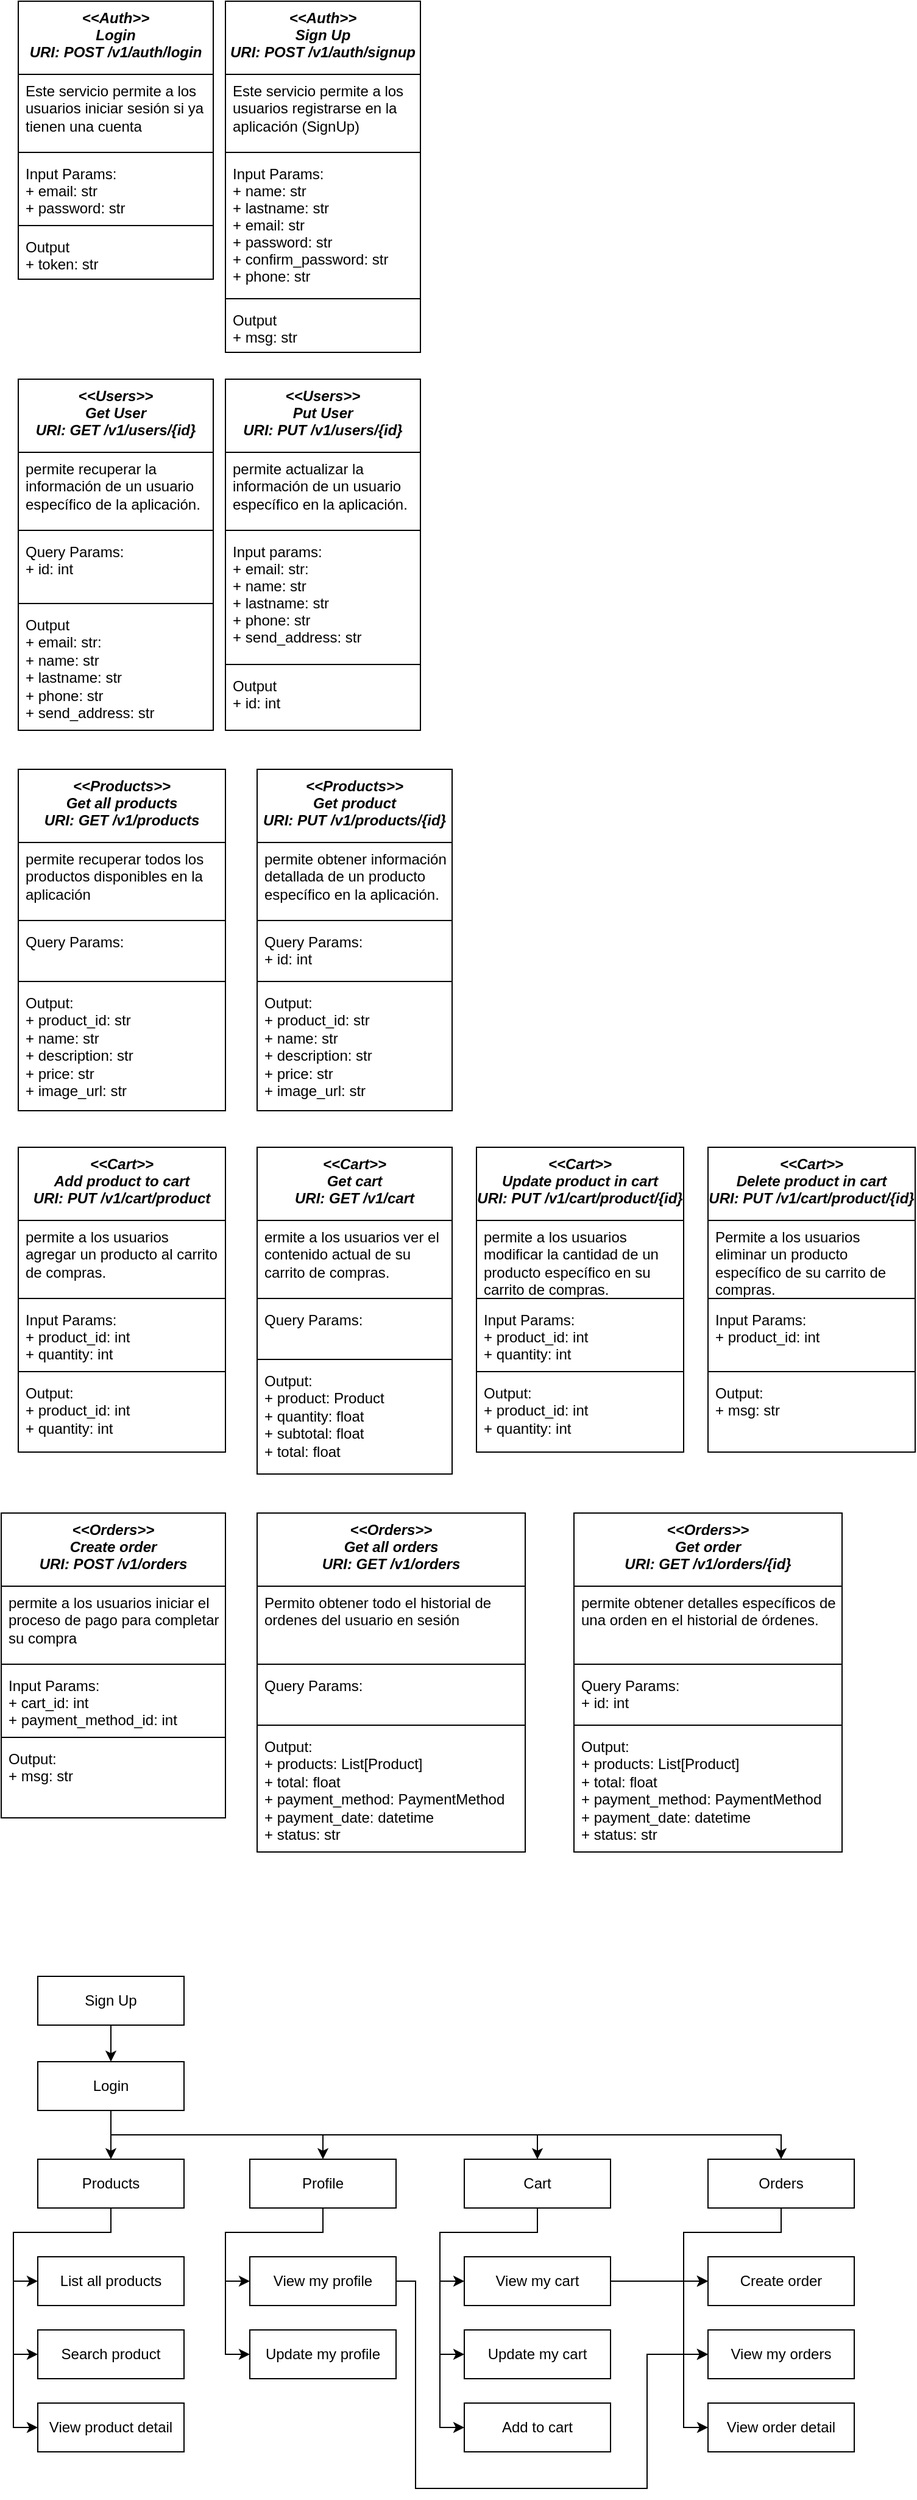 <mxfile version="24.4.2" type="github">
  <diagram id="C5RBs43oDa-KdzZeNtuy" name="Page-1">
    <mxGraphModel dx="1050" dy="596" grid="1" gridSize="10" guides="1" tooltips="1" connect="1" arrows="1" fold="1" page="1" pageScale="1" pageWidth="827" pageHeight="1169" math="0" shadow="0">
      <root>
        <mxCell id="WIyWlLk6GJQsqaUBKTNV-0" />
        <mxCell id="WIyWlLk6GJQsqaUBKTNV-1" parent="WIyWlLk6GJQsqaUBKTNV-0" />
        <mxCell id="zkfFHV4jXpPFQw0GAbJ--0" value="&lt;&lt;Auth&gt;&gt;&#xa;Login&#xa;URI: POST /v1/auth/login" style="swimlane;fontStyle=3;align=center;verticalAlign=top;childLayout=stackLayout;horizontal=1;startSize=60;horizontalStack=0;resizeParent=1;resizeLast=0;collapsible=1;marginBottom=0;rounded=0;shadow=0;strokeWidth=1;" parent="WIyWlLk6GJQsqaUBKTNV-1" vertex="1">
          <mxGeometry x="84" y="30" width="160" height="228" as="geometry">
            <mxRectangle x="220" y="120" width="160" height="26" as="alternateBounds" />
          </mxGeometry>
        </mxCell>
        <mxCell id="zkfFHV4jXpPFQw0GAbJ--2" value="Este servicio permite a los usuarios iniciar sesión si ya tienen una cuenta " style="text;align=left;verticalAlign=top;spacingLeft=4;spacingRight=4;overflow=hidden;rotatable=0;points=[[0,0.5],[1,0.5]];portConstraint=eastwest;rounded=0;shadow=0;whiteSpace=wrap;" parent="zkfFHV4jXpPFQw0GAbJ--0" vertex="1">
          <mxGeometry y="60" width="160" height="60" as="geometry" />
        </mxCell>
        <mxCell id="zkfFHV4jXpPFQw0GAbJ--4" value="" style="line;html=1;strokeWidth=1;align=left;verticalAlign=middle;spacingTop=-1;spacingLeft=3;spacingRight=3;rotatable=0;labelPosition=right;points=[];portConstraint=eastwest;" parent="zkfFHV4jXpPFQw0GAbJ--0" vertex="1">
          <mxGeometry y="120" width="160" height="8" as="geometry" />
        </mxCell>
        <mxCell id="zkfFHV4jXpPFQw0GAbJ--5" value="Input Params:&#xa;+ email: str&#xa;+ password: str&#xa;" style="text;align=left;verticalAlign=top;spacingLeft=4;spacingRight=4;overflow=hidden;rotatable=0;points=[[0,0.5],[1,0.5]];portConstraint=eastwest;" parent="zkfFHV4jXpPFQw0GAbJ--0" vertex="1">
          <mxGeometry y="128" width="160" height="52" as="geometry" />
        </mxCell>
        <mxCell id="fHb4EbKIHG7SBRSFPKWl-0" value="" style="line;html=1;strokeWidth=1;align=left;verticalAlign=middle;spacingTop=-1;spacingLeft=3;spacingRight=3;rotatable=0;labelPosition=right;points=[];portConstraint=eastwest;" vertex="1" parent="zkfFHV4jXpPFQw0GAbJ--0">
          <mxGeometry y="180" width="160" height="8" as="geometry" />
        </mxCell>
        <mxCell id="fHb4EbKIHG7SBRSFPKWl-1" value="Output&lt;br style=&quot;padding: 0px; margin: 0px;&quot;&gt;+ token: str" style="text;html=1;align=left;verticalAlign=top;resizable=0;points=[];autosize=1;strokeColor=none;fillColor=none;spacingLeft=4;spacingRight=4;" vertex="1" parent="zkfFHV4jXpPFQw0GAbJ--0">
          <mxGeometry y="188" width="160" height="40" as="geometry" />
        </mxCell>
        <mxCell id="fHb4EbKIHG7SBRSFPKWl-3" value="&lt;&lt;Auth&gt;&gt;&#xa;Sign Up&#xa;URI: POST /v1/auth/signup" style="swimlane;fontStyle=3;align=center;verticalAlign=top;childLayout=stackLayout;horizontal=1;startSize=60;horizontalStack=0;resizeParent=1;resizeLast=0;collapsible=1;marginBottom=0;rounded=0;shadow=0;strokeWidth=1;" vertex="1" parent="WIyWlLk6GJQsqaUBKTNV-1">
          <mxGeometry x="254" y="30" width="160" height="288" as="geometry">
            <mxRectangle x="220" y="120" width="160" height="26" as="alternateBounds" />
          </mxGeometry>
        </mxCell>
        <mxCell id="fHb4EbKIHG7SBRSFPKWl-4" value="Este servicio permite a los usuarios registrarse en la aplicación (SignUp)" style="text;align=left;verticalAlign=top;spacingLeft=4;spacingRight=4;overflow=hidden;rotatable=0;points=[[0,0.5],[1,0.5]];portConstraint=eastwest;rounded=0;shadow=0;whiteSpace=wrap;" vertex="1" parent="fHb4EbKIHG7SBRSFPKWl-3">
          <mxGeometry y="60" width="160" height="60" as="geometry" />
        </mxCell>
        <mxCell id="fHb4EbKIHG7SBRSFPKWl-5" value="" style="line;html=1;strokeWidth=1;align=left;verticalAlign=middle;spacingTop=-1;spacingLeft=3;spacingRight=3;rotatable=0;labelPosition=right;points=[];portConstraint=eastwest;" vertex="1" parent="fHb4EbKIHG7SBRSFPKWl-3">
          <mxGeometry y="120" width="160" height="8" as="geometry" />
        </mxCell>
        <mxCell id="fHb4EbKIHG7SBRSFPKWl-6" value="Input Params:&#xa;+ name: str&#xa;+ lastname: str&#xa;+ email: str&#xa;+ password: str&#xa;+ confirm_password: str&#xa;+ phone: str" style="text;align=left;verticalAlign=top;spacingLeft=4;spacingRight=4;overflow=hidden;rotatable=0;points=[[0,0.5],[1,0.5]];portConstraint=eastwest;" vertex="1" parent="fHb4EbKIHG7SBRSFPKWl-3">
          <mxGeometry y="128" width="160" height="112" as="geometry" />
        </mxCell>
        <mxCell id="fHb4EbKIHG7SBRSFPKWl-7" value="" style="line;html=1;strokeWidth=1;align=left;verticalAlign=middle;spacingTop=-1;spacingLeft=3;spacingRight=3;rotatable=0;labelPosition=right;points=[];portConstraint=eastwest;" vertex="1" parent="fHb4EbKIHG7SBRSFPKWl-3">
          <mxGeometry y="240" width="160" height="8" as="geometry" />
        </mxCell>
        <mxCell id="fHb4EbKIHG7SBRSFPKWl-8" value="Output&lt;br style=&quot;padding: 0px; margin: 0px;&quot;&gt;+ msg: str" style="text;html=1;align=left;verticalAlign=top;resizable=0;points=[];autosize=1;strokeColor=none;fillColor=none;spacingLeft=4;spacingRight=4;" vertex="1" parent="fHb4EbKIHG7SBRSFPKWl-3">
          <mxGeometry y="248" width="160" height="40" as="geometry" />
        </mxCell>
        <mxCell id="fHb4EbKIHG7SBRSFPKWl-10" value="&lt;&lt;Users&gt;&gt;&#xa;Get User&#xa;URI: GET /v1/users/{id}" style="swimlane;fontStyle=3;align=center;verticalAlign=top;childLayout=stackLayout;horizontal=1;startSize=60;horizontalStack=0;resizeParent=1;resizeLast=0;collapsible=1;marginBottom=0;rounded=0;shadow=0;strokeWidth=1;" vertex="1" parent="WIyWlLk6GJQsqaUBKTNV-1">
          <mxGeometry x="84" y="340" width="160" height="288" as="geometry">
            <mxRectangle x="220" y="120" width="160" height="26" as="alternateBounds" />
          </mxGeometry>
        </mxCell>
        <mxCell id="fHb4EbKIHG7SBRSFPKWl-11" value="permite recuperar la información de un usuario específico de la aplicación. " style="text;align=left;verticalAlign=top;spacingLeft=4;spacingRight=4;overflow=hidden;rotatable=0;points=[[0,0.5],[1,0.5]];portConstraint=eastwest;rounded=0;shadow=0;whiteSpace=wrap;" vertex="1" parent="fHb4EbKIHG7SBRSFPKWl-10">
          <mxGeometry y="60" width="160" height="60" as="geometry" />
        </mxCell>
        <mxCell id="fHb4EbKIHG7SBRSFPKWl-12" value="" style="line;html=1;strokeWidth=1;align=left;verticalAlign=middle;spacingTop=-1;spacingLeft=3;spacingRight=3;rotatable=0;labelPosition=right;points=[];portConstraint=eastwest;" vertex="1" parent="fHb4EbKIHG7SBRSFPKWl-10">
          <mxGeometry y="120" width="160" height="8" as="geometry" />
        </mxCell>
        <mxCell id="fHb4EbKIHG7SBRSFPKWl-13" value="Query Params:&#xa;+ id: int" style="text;align=left;verticalAlign=top;spacingLeft=4;spacingRight=4;overflow=hidden;rotatable=0;points=[[0,0.5],[1,0.5]];portConstraint=eastwest;" vertex="1" parent="fHb4EbKIHG7SBRSFPKWl-10">
          <mxGeometry y="128" width="160" height="52" as="geometry" />
        </mxCell>
        <mxCell id="fHb4EbKIHG7SBRSFPKWl-14" value="" style="line;html=1;strokeWidth=1;align=left;verticalAlign=middle;spacingTop=-1;spacingLeft=3;spacingRight=3;rotatable=0;labelPosition=right;points=[];portConstraint=eastwest;" vertex="1" parent="fHb4EbKIHG7SBRSFPKWl-10">
          <mxGeometry y="180" width="160" height="8" as="geometry" />
        </mxCell>
        <mxCell id="fHb4EbKIHG7SBRSFPKWl-15" value="Output&lt;br style=&quot;padding: 0px; margin: 0px;&quot;&gt;+ email: str&lt;span style=&quot;background-color: initial;&quot;&gt;:&lt;/span&gt;&lt;div&gt;+ name: str&lt;br style=&quot;padding: 0px; margin: 0px;&quot;&gt;+ lastname: str&lt;br style=&quot;padding: 0px; margin: 0px;&quot;&gt;+ phone: str&lt;br&gt;&lt;/div&gt;&lt;div&gt;+ send_address: str&lt;/div&gt;" style="text;html=1;align=left;verticalAlign=top;resizable=0;points=[];autosize=1;strokeColor=none;fillColor=none;spacingLeft=4;spacingRight=4;" vertex="1" parent="fHb4EbKIHG7SBRSFPKWl-10">
          <mxGeometry y="188" width="160" height="100" as="geometry" />
        </mxCell>
        <mxCell id="fHb4EbKIHG7SBRSFPKWl-16" value="&lt;&lt;Users&gt;&gt;&#xa;Put User&#xa;URI: PUT /v1/users/{id}" style="swimlane;fontStyle=3;align=center;verticalAlign=top;childLayout=stackLayout;horizontal=1;startSize=60;horizontalStack=0;resizeParent=1;resizeLast=0;collapsible=1;marginBottom=0;rounded=0;shadow=0;strokeWidth=1;" vertex="1" parent="WIyWlLk6GJQsqaUBKTNV-1">
          <mxGeometry x="254" y="340" width="160" height="288" as="geometry">
            <mxRectangle x="220" y="120" width="160" height="26" as="alternateBounds" />
          </mxGeometry>
        </mxCell>
        <mxCell id="fHb4EbKIHG7SBRSFPKWl-17" value="permite actualizar la información de un usuario específico en la aplicación. " style="text;align=left;verticalAlign=top;spacingLeft=4;spacingRight=4;overflow=hidden;rotatable=0;points=[[0,0.5],[1,0.5]];portConstraint=eastwest;rounded=0;shadow=0;whiteSpace=wrap;" vertex="1" parent="fHb4EbKIHG7SBRSFPKWl-16">
          <mxGeometry y="60" width="160" height="60" as="geometry" />
        </mxCell>
        <mxCell id="fHb4EbKIHG7SBRSFPKWl-18" value="" style="line;html=1;strokeWidth=1;align=left;verticalAlign=middle;spacingTop=-1;spacingLeft=3;spacingRight=3;rotatable=0;labelPosition=right;points=[];portConstraint=eastwest;" vertex="1" parent="fHb4EbKIHG7SBRSFPKWl-16">
          <mxGeometry y="120" width="160" height="8" as="geometry" />
        </mxCell>
        <mxCell id="fHb4EbKIHG7SBRSFPKWl-19" value="Input params:&#xa;+ email: str:&#xa;+ name: str&#xa;+ lastname: str&#xa;+ phone: str&#xa;+ send_address: str" style="text;align=left;verticalAlign=top;spacingLeft=4;spacingRight=4;overflow=hidden;rotatable=0;points=[[0,0.5],[1,0.5]];portConstraint=eastwest;" vertex="1" parent="fHb4EbKIHG7SBRSFPKWl-16">
          <mxGeometry y="128" width="160" height="102" as="geometry" />
        </mxCell>
        <mxCell id="fHb4EbKIHG7SBRSFPKWl-20" value="" style="line;html=1;strokeWidth=1;align=left;verticalAlign=middle;spacingTop=-1;spacingLeft=3;spacingRight=3;rotatable=0;labelPosition=right;points=[];portConstraint=eastwest;" vertex="1" parent="fHb4EbKIHG7SBRSFPKWl-16">
          <mxGeometry y="230" width="160" height="8" as="geometry" />
        </mxCell>
        <mxCell id="fHb4EbKIHG7SBRSFPKWl-21" value="Output&lt;br style=&quot;padding: 0px; margin: 0px;&quot;&gt;+ id: int" style="text;html=1;align=left;verticalAlign=top;resizable=0;points=[];autosize=1;strokeColor=none;fillColor=none;spacingLeft=4;spacingRight=4;" vertex="1" parent="fHb4EbKIHG7SBRSFPKWl-16">
          <mxGeometry y="238" width="160" height="40" as="geometry" />
        </mxCell>
        <mxCell id="fHb4EbKIHG7SBRSFPKWl-22" value="&lt;&lt;Products&gt;&gt;&#xa;Get all products&#xa;URI: GET /v1/products" style="swimlane;fontStyle=3;align=center;verticalAlign=top;childLayout=stackLayout;horizontal=1;startSize=60;horizontalStack=0;resizeParent=1;resizeLast=0;collapsible=1;marginBottom=0;rounded=0;shadow=0;strokeWidth=1;" vertex="1" parent="WIyWlLk6GJQsqaUBKTNV-1">
          <mxGeometry x="84" y="660" width="170" height="280" as="geometry">
            <mxRectangle x="220" y="120" width="160" height="26" as="alternateBounds" />
          </mxGeometry>
        </mxCell>
        <mxCell id="fHb4EbKIHG7SBRSFPKWl-23" value="permite recuperar todos los productos disponibles en la aplicación" style="text;align=left;verticalAlign=top;spacingLeft=4;spacingRight=4;overflow=hidden;rotatable=0;points=[[0,0.5],[1,0.5]];portConstraint=eastwest;rounded=0;shadow=0;whiteSpace=wrap;" vertex="1" parent="fHb4EbKIHG7SBRSFPKWl-22">
          <mxGeometry y="60" width="170" height="60" as="geometry" />
        </mxCell>
        <mxCell id="fHb4EbKIHG7SBRSFPKWl-24" value="" style="line;html=1;strokeWidth=1;align=left;verticalAlign=middle;spacingTop=-1;spacingLeft=3;spacingRight=3;rotatable=0;labelPosition=right;points=[];portConstraint=eastwest;" vertex="1" parent="fHb4EbKIHG7SBRSFPKWl-22">
          <mxGeometry y="120" width="170" height="8" as="geometry" />
        </mxCell>
        <mxCell id="fHb4EbKIHG7SBRSFPKWl-25" value="Query Params:&#xa;" style="text;align=left;verticalAlign=top;spacingLeft=4;spacingRight=4;overflow=hidden;rotatable=0;points=[[0,0.5],[1,0.5]];portConstraint=eastwest;" vertex="1" parent="fHb4EbKIHG7SBRSFPKWl-22">
          <mxGeometry y="128" width="170" height="42" as="geometry" />
        </mxCell>
        <mxCell id="fHb4EbKIHG7SBRSFPKWl-26" value="" style="line;html=1;strokeWidth=1;align=left;verticalAlign=middle;spacingTop=-1;spacingLeft=3;spacingRight=3;rotatable=0;labelPosition=right;points=[];portConstraint=eastwest;" vertex="1" parent="fHb4EbKIHG7SBRSFPKWl-22">
          <mxGeometry y="170" width="170" height="8" as="geometry" />
        </mxCell>
        <mxCell id="fHb4EbKIHG7SBRSFPKWl-27" value="&lt;div&gt;Output:&lt;/div&gt;&lt;div&gt;&lt;div&gt;+ product_id: str&lt;/div&gt;&lt;div&gt;+ name: str&lt;/div&gt;&lt;div&gt;+ description: str&lt;/div&gt;&lt;div&gt;+ price: str&lt;/div&gt;&lt;div&gt;+ image_url: str&lt;/div&gt;&lt;/div&gt;" style="text;html=1;align=left;verticalAlign=top;resizable=0;points=[];autosize=1;strokeColor=none;fillColor=none;spacingLeft=4;spacingRight=4;fontColor=default;labelBackgroundColor=none;" vertex="1" parent="fHb4EbKIHG7SBRSFPKWl-22">
          <mxGeometry y="178" width="170" height="100" as="geometry" />
        </mxCell>
        <mxCell id="fHb4EbKIHG7SBRSFPKWl-28" value="&lt;&lt;Products&gt;&gt;&#xa;Get product&#xa;URI: PUT /v1/products/{id}" style="swimlane;fontStyle=3;align=center;verticalAlign=top;childLayout=stackLayout;horizontal=1;startSize=60;horizontalStack=0;resizeParent=1;resizeLast=0;collapsible=1;marginBottom=0;rounded=0;shadow=0;strokeWidth=1;" vertex="1" parent="WIyWlLk6GJQsqaUBKTNV-1">
          <mxGeometry x="280" y="660" width="160" height="280" as="geometry">
            <mxRectangle x="220" y="120" width="160" height="26" as="alternateBounds" />
          </mxGeometry>
        </mxCell>
        <mxCell id="fHb4EbKIHG7SBRSFPKWl-29" value="permite obtener información detallada de un producto específico en la aplicación. " style="text;align=left;verticalAlign=top;spacingLeft=4;spacingRight=4;overflow=hidden;rotatable=0;points=[[0,0.5],[1,0.5]];portConstraint=eastwest;rounded=0;shadow=0;whiteSpace=wrap;" vertex="1" parent="fHb4EbKIHG7SBRSFPKWl-28">
          <mxGeometry y="60" width="160" height="60" as="geometry" />
        </mxCell>
        <mxCell id="fHb4EbKIHG7SBRSFPKWl-30" value="" style="line;html=1;strokeWidth=1;align=left;verticalAlign=middle;spacingTop=-1;spacingLeft=3;spacingRight=3;rotatable=0;labelPosition=right;points=[];portConstraint=eastwest;" vertex="1" parent="fHb4EbKIHG7SBRSFPKWl-28">
          <mxGeometry y="120" width="160" height="8" as="geometry" />
        </mxCell>
        <mxCell id="fHb4EbKIHG7SBRSFPKWl-31" value="Query Params:&#xa;+ id: int" style="text;align=left;verticalAlign=top;spacingLeft=4;spacingRight=4;overflow=hidden;rotatable=0;points=[[0,0.5],[1,0.5]];portConstraint=eastwest;" vertex="1" parent="fHb4EbKIHG7SBRSFPKWl-28">
          <mxGeometry y="128" width="160" height="42" as="geometry" />
        </mxCell>
        <mxCell id="fHb4EbKIHG7SBRSFPKWl-32" value="" style="line;html=1;strokeWidth=1;align=left;verticalAlign=middle;spacingTop=-1;spacingLeft=3;spacingRight=3;rotatable=0;labelPosition=right;points=[];portConstraint=eastwest;" vertex="1" parent="fHb4EbKIHG7SBRSFPKWl-28">
          <mxGeometry y="170" width="160" height="8" as="geometry" />
        </mxCell>
        <mxCell id="fHb4EbKIHG7SBRSFPKWl-33" value="&lt;div&gt;Output:&lt;/div&gt;&lt;div&gt;&lt;div&gt;+ product_id: str&lt;/div&gt;&lt;div&gt;+ name: str&lt;/div&gt;&lt;div&gt;+ description: str&lt;/div&gt;&lt;div&gt;+ price: str&lt;/div&gt;&lt;div&gt;+ image_url: str&lt;/div&gt;&lt;/div&gt;" style="text;html=1;align=left;verticalAlign=top;resizable=0;points=[];autosize=1;strokeColor=none;fillColor=none;spacingLeft=4;spacingRight=4;" vertex="1" parent="fHb4EbKIHG7SBRSFPKWl-28">
          <mxGeometry y="178" width="160" height="100" as="geometry" />
        </mxCell>
        <mxCell id="fHb4EbKIHG7SBRSFPKWl-35" value="&lt;&lt;Cart&gt;&gt;&#xa;Add product to cart&#xa;URI: PUT /v1/cart/product" style="swimlane;fontStyle=3;align=center;verticalAlign=top;childLayout=stackLayout;horizontal=1;startSize=60;horizontalStack=0;resizeParent=1;resizeLast=0;collapsible=1;marginBottom=0;rounded=0;shadow=0;strokeWidth=1;" vertex="1" parent="WIyWlLk6GJQsqaUBKTNV-1">
          <mxGeometry x="84" y="970" width="170" height="250" as="geometry">
            <mxRectangle x="220" y="120" width="160" height="26" as="alternateBounds" />
          </mxGeometry>
        </mxCell>
        <mxCell id="fHb4EbKIHG7SBRSFPKWl-36" value="permite a los usuarios agregar un producto al carrito de compras. " style="text;align=left;verticalAlign=top;spacingLeft=4;spacingRight=4;overflow=hidden;rotatable=0;points=[[0,0.5],[1,0.5]];portConstraint=eastwest;rounded=0;shadow=0;whiteSpace=wrap;" vertex="1" parent="fHb4EbKIHG7SBRSFPKWl-35">
          <mxGeometry y="60" width="170" height="60" as="geometry" />
        </mxCell>
        <mxCell id="fHb4EbKIHG7SBRSFPKWl-37" value="" style="line;html=1;strokeWidth=1;align=left;verticalAlign=middle;spacingTop=-1;spacingLeft=3;spacingRight=3;rotatable=0;labelPosition=right;points=[];portConstraint=eastwest;" vertex="1" parent="fHb4EbKIHG7SBRSFPKWl-35">
          <mxGeometry y="120" width="170" height="8" as="geometry" />
        </mxCell>
        <mxCell id="fHb4EbKIHG7SBRSFPKWl-38" value="Input Params:&#xa;+ product_id: int&#xa;+ quantity: int" style="text;align=left;verticalAlign=top;spacingLeft=4;spacingRight=4;overflow=hidden;rotatable=0;points=[[0,0.5],[1,0.5]];portConstraint=eastwest;" vertex="1" parent="fHb4EbKIHG7SBRSFPKWl-35">
          <mxGeometry y="128" width="170" height="52" as="geometry" />
        </mxCell>
        <mxCell id="fHb4EbKIHG7SBRSFPKWl-39" value="" style="line;html=1;strokeWidth=1;align=left;verticalAlign=middle;spacingTop=-1;spacingLeft=3;spacingRight=3;rotatable=0;labelPosition=right;points=[];portConstraint=eastwest;" vertex="1" parent="fHb4EbKIHG7SBRSFPKWl-35">
          <mxGeometry y="180" width="170" height="8" as="geometry" />
        </mxCell>
        <mxCell id="fHb4EbKIHG7SBRSFPKWl-40" value="Output:&lt;br style=&quot;padding: 0px; margin: 0px;&quot;&gt;+ product_id: int&lt;br style=&quot;padding: 0px; margin: 0px;&quot;&gt;+ quantity: int" style="text;html=1;align=left;verticalAlign=top;resizable=0;points=[];autosize=1;strokeColor=none;fillColor=none;spacingLeft=4;spacingRight=4;fontColor=default;labelBackgroundColor=none;" vertex="1" parent="fHb4EbKIHG7SBRSFPKWl-35">
          <mxGeometry y="188" width="170" height="60" as="geometry" />
        </mxCell>
        <mxCell id="fHb4EbKIHG7SBRSFPKWl-41" value="&lt;&lt;Cart&gt;&gt;&#xa;Get cart&#xa;URI: GET /v1/cart" style="swimlane;fontStyle=3;align=center;verticalAlign=top;childLayout=stackLayout;horizontal=1;startSize=60;horizontalStack=0;resizeParent=1;resizeLast=0;collapsible=1;marginBottom=0;rounded=0;shadow=0;strokeWidth=1;" vertex="1" parent="WIyWlLk6GJQsqaUBKTNV-1">
          <mxGeometry x="280" y="970" width="160" height="268" as="geometry">
            <mxRectangle x="220" y="120" width="160" height="26" as="alternateBounds" />
          </mxGeometry>
        </mxCell>
        <mxCell id="fHb4EbKIHG7SBRSFPKWl-42" value="ermite a los usuarios ver el contenido actual de su carrito de compras." style="text;align=left;verticalAlign=top;spacingLeft=4;spacingRight=4;overflow=hidden;rotatable=0;points=[[0,0.5],[1,0.5]];portConstraint=eastwest;rounded=0;shadow=0;whiteSpace=wrap;" vertex="1" parent="fHb4EbKIHG7SBRSFPKWl-41">
          <mxGeometry y="60" width="160" height="60" as="geometry" />
        </mxCell>
        <mxCell id="fHb4EbKIHG7SBRSFPKWl-43" value="" style="line;html=1;strokeWidth=1;align=left;verticalAlign=middle;spacingTop=-1;spacingLeft=3;spacingRight=3;rotatable=0;labelPosition=right;points=[];portConstraint=eastwest;" vertex="1" parent="fHb4EbKIHG7SBRSFPKWl-41">
          <mxGeometry y="120" width="160" height="8" as="geometry" />
        </mxCell>
        <mxCell id="fHb4EbKIHG7SBRSFPKWl-44" value="Query Params:&#xa;" style="text;align=left;verticalAlign=top;spacingLeft=4;spacingRight=4;overflow=hidden;rotatable=0;points=[[0,0.5],[1,0.5]];portConstraint=eastwest;" vertex="1" parent="fHb4EbKIHG7SBRSFPKWl-41">
          <mxGeometry y="128" width="160" height="42" as="geometry" />
        </mxCell>
        <mxCell id="fHb4EbKIHG7SBRSFPKWl-45" value="" style="line;html=1;strokeWidth=1;align=left;verticalAlign=middle;spacingTop=-1;spacingLeft=3;spacingRight=3;rotatable=0;labelPosition=right;points=[];portConstraint=eastwest;" vertex="1" parent="fHb4EbKIHG7SBRSFPKWl-41">
          <mxGeometry y="170" width="160" height="8" as="geometry" />
        </mxCell>
        <mxCell id="fHb4EbKIHG7SBRSFPKWl-46" value="&lt;div&gt;Output:&lt;/div&gt;&lt;div&gt;&lt;div&gt;+ product: Product&lt;/div&gt;&lt;div&gt;+ quantity: float&lt;br&gt;&lt;/div&gt;&lt;div&gt;+ subtotal: float&lt;/div&gt;&lt;/div&gt;&lt;div&gt;+ total: float&lt;/div&gt;" style="text;html=1;align=left;verticalAlign=top;resizable=0;points=[];autosize=1;strokeColor=none;fillColor=none;spacingLeft=4;spacingRight=4;" vertex="1" parent="fHb4EbKIHG7SBRSFPKWl-41">
          <mxGeometry y="178" width="160" height="90" as="geometry" />
        </mxCell>
        <mxCell id="fHb4EbKIHG7SBRSFPKWl-47" value="&lt;&lt;Cart&gt;&gt;&#xa;Update product in cart&#xa;URI: PUT /v1/cart/product/{id}" style="swimlane;fontStyle=3;align=center;verticalAlign=top;childLayout=stackLayout;horizontal=1;startSize=60;horizontalStack=0;resizeParent=1;resizeLast=0;collapsible=1;marginBottom=0;rounded=0;shadow=0;strokeWidth=1;" vertex="1" parent="WIyWlLk6GJQsqaUBKTNV-1">
          <mxGeometry x="460" y="970" width="170" height="250" as="geometry">
            <mxRectangle x="220" y="120" width="160" height="26" as="alternateBounds" />
          </mxGeometry>
        </mxCell>
        <mxCell id="fHb4EbKIHG7SBRSFPKWl-48" value="permite a los usuarios modificar la cantidad de un producto específico en su carrito de compras." style="text;align=left;verticalAlign=top;spacingLeft=4;spacingRight=4;overflow=hidden;rotatable=0;points=[[0,0.5],[1,0.5]];portConstraint=eastwest;rounded=0;shadow=0;whiteSpace=wrap;" vertex="1" parent="fHb4EbKIHG7SBRSFPKWl-47">
          <mxGeometry y="60" width="170" height="60" as="geometry" />
        </mxCell>
        <mxCell id="fHb4EbKIHG7SBRSFPKWl-49" value="" style="line;html=1;strokeWidth=1;align=left;verticalAlign=middle;spacingTop=-1;spacingLeft=3;spacingRight=3;rotatable=0;labelPosition=right;points=[];portConstraint=eastwest;" vertex="1" parent="fHb4EbKIHG7SBRSFPKWl-47">
          <mxGeometry y="120" width="170" height="8" as="geometry" />
        </mxCell>
        <mxCell id="fHb4EbKIHG7SBRSFPKWl-50" value="Input Params:&#xa;+ product_id: int&#xa;+ quantity: int" style="text;align=left;verticalAlign=top;spacingLeft=4;spacingRight=4;overflow=hidden;rotatable=0;points=[[0,0.5],[1,0.5]];portConstraint=eastwest;" vertex="1" parent="fHb4EbKIHG7SBRSFPKWl-47">
          <mxGeometry y="128" width="170" height="52" as="geometry" />
        </mxCell>
        <mxCell id="fHb4EbKIHG7SBRSFPKWl-51" value="" style="line;html=1;strokeWidth=1;align=left;verticalAlign=middle;spacingTop=-1;spacingLeft=3;spacingRight=3;rotatable=0;labelPosition=right;points=[];portConstraint=eastwest;" vertex="1" parent="fHb4EbKIHG7SBRSFPKWl-47">
          <mxGeometry y="180" width="170" height="8" as="geometry" />
        </mxCell>
        <mxCell id="fHb4EbKIHG7SBRSFPKWl-52" value="Output:&lt;br style=&quot;padding: 0px; margin: 0px;&quot;&gt;+ product_id: int&lt;br style=&quot;padding: 0px; margin: 0px;&quot;&gt;+ quantity: int" style="text;html=1;align=left;verticalAlign=top;resizable=0;points=[];autosize=1;strokeColor=none;fillColor=none;spacingLeft=4;spacingRight=4;fontColor=default;labelBackgroundColor=none;" vertex="1" parent="fHb4EbKIHG7SBRSFPKWl-47">
          <mxGeometry y="188" width="170" height="60" as="geometry" />
        </mxCell>
        <mxCell id="fHb4EbKIHG7SBRSFPKWl-53" value="&lt;&lt;Cart&gt;&gt;&#xa;Delete product in cart&#xa;URI: PUT /v1/cart/product/{id}" style="swimlane;fontStyle=3;align=center;verticalAlign=top;childLayout=stackLayout;horizontal=1;startSize=60;horizontalStack=0;resizeParent=1;resizeLast=0;collapsible=1;marginBottom=0;rounded=0;shadow=0;strokeWidth=1;" vertex="1" parent="WIyWlLk6GJQsqaUBKTNV-1">
          <mxGeometry x="650" y="970" width="170" height="250" as="geometry">
            <mxRectangle x="220" y="120" width="160" height="26" as="alternateBounds" />
          </mxGeometry>
        </mxCell>
        <mxCell id="fHb4EbKIHG7SBRSFPKWl-54" value="Permite a los usuarios eliminar un producto específico de su carrito de compras." style="text;align=left;verticalAlign=top;spacingLeft=4;spacingRight=4;overflow=hidden;rotatable=0;points=[[0,0.5],[1,0.5]];portConstraint=eastwest;rounded=0;shadow=0;whiteSpace=wrap;" vertex="1" parent="fHb4EbKIHG7SBRSFPKWl-53">
          <mxGeometry y="60" width="170" height="60" as="geometry" />
        </mxCell>
        <mxCell id="fHb4EbKIHG7SBRSFPKWl-55" value="" style="line;html=1;strokeWidth=1;align=left;verticalAlign=middle;spacingTop=-1;spacingLeft=3;spacingRight=3;rotatable=0;labelPosition=right;points=[];portConstraint=eastwest;" vertex="1" parent="fHb4EbKIHG7SBRSFPKWl-53">
          <mxGeometry y="120" width="170" height="8" as="geometry" />
        </mxCell>
        <mxCell id="fHb4EbKIHG7SBRSFPKWl-56" value="Input Params:&#xa;+ product_id: int" style="text;align=left;verticalAlign=top;spacingLeft=4;spacingRight=4;overflow=hidden;rotatable=0;points=[[0,0.5],[1,0.5]];portConstraint=eastwest;" vertex="1" parent="fHb4EbKIHG7SBRSFPKWl-53">
          <mxGeometry y="128" width="170" height="52" as="geometry" />
        </mxCell>
        <mxCell id="fHb4EbKIHG7SBRSFPKWl-57" value="" style="line;html=1;strokeWidth=1;align=left;verticalAlign=middle;spacingTop=-1;spacingLeft=3;spacingRight=3;rotatable=0;labelPosition=right;points=[];portConstraint=eastwest;" vertex="1" parent="fHb4EbKIHG7SBRSFPKWl-53">
          <mxGeometry y="180" width="170" height="8" as="geometry" />
        </mxCell>
        <mxCell id="fHb4EbKIHG7SBRSFPKWl-58" value="Output:&lt;br style=&quot;padding: 0px; margin: 0px;&quot;&gt;+ msg: str" style="text;html=1;align=left;verticalAlign=top;resizable=0;points=[];autosize=1;strokeColor=none;fillColor=none;spacingLeft=4;spacingRight=4;fontColor=default;labelBackgroundColor=none;" vertex="1" parent="fHb4EbKIHG7SBRSFPKWl-53">
          <mxGeometry y="188" width="170" height="40" as="geometry" />
        </mxCell>
        <mxCell id="fHb4EbKIHG7SBRSFPKWl-65" value="&lt;&lt;Orders&gt;&gt;&#xa;Create order&#xa;URI: POST /v1/orders" style="swimlane;fontStyle=3;align=center;verticalAlign=top;childLayout=stackLayout;horizontal=1;startSize=60;horizontalStack=0;resizeParent=1;resizeLast=0;collapsible=1;marginBottom=0;rounded=0;shadow=0;strokeWidth=1;" vertex="1" parent="WIyWlLk6GJQsqaUBKTNV-1">
          <mxGeometry x="70" y="1270" width="184" height="250" as="geometry">
            <mxRectangle x="220" y="120" width="160" height="26" as="alternateBounds" />
          </mxGeometry>
        </mxCell>
        <mxCell id="fHb4EbKIHG7SBRSFPKWl-66" value=" permite a los usuarios iniciar el proceso de pago para completar su compra" style="text;align=left;verticalAlign=top;spacingLeft=4;spacingRight=4;overflow=hidden;rotatable=0;points=[[0,0.5],[1,0.5]];portConstraint=eastwest;rounded=0;shadow=0;whiteSpace=wrap;" vertex="1" parent="fHb4EbKIHG7SBRSFPKWl-65">
          <mxGeometry y="60" width="184" height="60" as="geometry" />
        </mxCell>
        <mxCell id="fHb4EbKIHG7SBRSFPKWl-67" value="" style="line;html=1;strokeWidth=1;align=left;verticalAlign=middle;spacingTop=-1;spacingLeft=3;spacingRight=3;rotatable=0;labelPosition=right;points=[];portConstraint=eastwest;" vertex="1" parent="fHb4EbKIHG7SBRSFPKWl-65">
          <mxGeometry y="120" width="184" height="8" as="geometry" />
        </mxCell>
        <mxCell id="fHb4EbKIHG7SBRSFPKWl-68" value="Input Params:&#xa;+ cart_id: int&#xa;+ payment_method_id: int" style="text;align=left;verticalAlign=top;spacingLeft=4;spacingRight=4;overflow=hidden;rotatable=0;points=[[0,0.5],[1,0.5]];portConstraint=eastwest;" vertex="1" parent="fHb4EbKIHG7SBRSFPKWl-65">
          <mxGeometry y="128" width="184" height="52" as="geometry" />
        </mxCell>
        <mxCell id="fHb4EbKIHG7SBRSFPKWl-69" value="" style="line;html=1;strokeWidth=1;align=left;verticalAlign=middle;spacingTop=-1;spacingLeft=3;spacingRight=3;rotatable=0;labelPosition=right;points=[];portConstraint=eastwest;" vertex="1" parent="fHb4EbKIHG7SBRSFPKWl-65">
          <mxGeometry y="180" width="184" height="8" as="geometry" />
        </mxCell>
        <mxCell id="fHb4EbKIHG7SBRSFPKWl-70" value="Output:&lt;br style=&quot;padding: 0px; margin: 0px;&quot;&gt;+ msg: str" style="text;html=1;align=left;verticalAlign=top;resizable=0;points=[];autosize=1;strokeColor=none;fillColor=none;spacingLeft=4;spacingRight=4;fontColor=default;labelBackgroundColor=none;" vertex="1" parent="fHb4EbKIHG7SBRSFPKWl-65">
          <mxGeometry y="188" width="184" height="40" as="geometry" />
        </mxCell>
        <mxCell id="fHb4EbKIHG7SBRSFPKWl-71" value="&lt;&lt;Orders&gt;&gt;&#xa;Get all orders&#xa;URI: GET /v1/orders" style="swimlane;fontStyle=3;align=center;verticalAlign=top;childLayout=stackLayout;horizontal=1;startSize=60;horizontalStack=0;resizeParent=1;resizeLast=0;collapsible=1;marginBottom=0;rounded=0;shadow=0;strokeWidth=1;" vertex="1" parent="WIyWlLk6GJQsqaUBKTNV-1">
          <mxGeometry x="280" y="1270" width="220" height="278" as="geometry">
            <mxRectangle x="220" y="120" width="160" height="26" as="alternateBounds" />
          </mxGeometry>
        </mxCell>
        <mxCell id="fHb4EbKIHG7SBRSFPKWl-72" value="Permito obtener todo el historial de ordenes del usuario en sesión" style="text;align=left;verticalAlign=top;spacingLeft=4;spacingRight=4;overflow=hidden;rotatable=0;points=[[0,0.5],[1,0.5]];portConstraint=eastwest;rounded=0;shadow=0;whiteSpace=wrap;" vertex="1" parent="fHb4EbKIHG7SBRSFPKWl-71">
          <mxGeometry y="60" width="220" height="60" as="geometry" />
        </mxCell>
        <mxCell id="fHb4EbKIHG7SBRSFPKWl-73" value="" style="line;html=1;strokeWidth=1;align=left;verticalAlign=middle;spacingTop=-1;spacingLeft=3;spacingRight=3;rotatable=0;labelPosition=right;points=[];portConstraint=eastwest;" vertex="1" parent="fHb4EbKIHG7SBRSFPKWl-71">
          <mxGeometry y="120" width="220" height="8" as="geometry" />
        </mxCell>
        <mxCell id="fHb4EbKIHG7SBRSFPKWl-74" value="Query Params:&#xa;" style="text;align=left;verticalAlign=top;spacingLeft=4;spacingRight=4;overflow=hidden;rotatable=0;points=[[0,0.5],[1,0.5]];portConstraint=eastwest;" vertex="1" parent="fHb4EbKIHG7SBRSFPKWl-71">
          <mxGeometry y="128" width="220" height="42" as="geometry" />
        </mxCell>
        <mxCell id="fHb4EbKIHG7SBRSFPKWl-75" value="" style="line;html=1;strokeWidth=1;align=left;verticalAlign=middle;spacingTop=-1;spacingLeft=3;spacingRight=3;rotatable=0;labelPosition=right;points=[];portConstraint=eastwest;" vertex="1" parent="fHb4EbKIHG7SBRSFPKWl-71">
          <mxGeometry y="170" width="220" height="8" as="geometry" />
        </mxCell>
        <mxCell id="fHb4EbKIHG7SBRSFPKWl-76" value="&lt;div&gt;Output:&lt;/div&gt;&lt;div&gt;+ products: List[Product]&lt;/div&gt;&lt;div&gt;+ total: float&lt;/div&gt;&lt;div&gt;+ payment_method: PaymentMethod&lt;/div&gt;&lt;div&gt;+ payment_date: datetime&lt;/div&gt;&lt;div&gt;+ status: str&lt;/div&gt;" style="text;html=1;align=left;verticalAlign=top;resizable=0;points=[];autosize=1;strokeColor=none;fillColor=none;spacingLeft=4;spacingRight=4;" vertex="1" parent="fHb4EbKIHG7SBRSFPKWl-71">
          <mxGeometry y="178" width="220" height="100" as="geometry" />
        </mxCell>
        <mxCell id="fHb4EbKIHG7SBRSFPKWl-77" value="&lt;&lt;Orders&gt;&gt;&#xa;Get order&#xa;URI: GET /v1/orders/{id}" style="swimlane;fontStyle=3;align=center;verticalAlign=top;childLayout=stackLayout;horizontal=1;startSize=60;horizontalStack=0;resizeParent=1;resizeLast=0;collapsible=1;marginBottom=0;rounded=0;shadow=0;strokeWidth=1;" vertex="1" parent="WIyWlLk6GJQsqaUBKTNV-1">
          <mxGeometry x="540" y="1270" width="220" height="278" as="geometry">
            <mxRectangle x="220" y="120" width="160" height="26" as="alternateBounds" />
          </mxGeometry>
        </mxCell>
        <mxCell id="fHb4EbKIHG7SBRSFPKWl-78" value="permite obtener detalles específicos de una orden en el historial de órdenes." style="text;align=left;verticalAlign=top;spacingLeft=4;spacingRight=4;overflow=hidden;rotatable=0;points=[[0,0.5],[1,0.5]];portConstraint=eastwest;rounded=0;shadow=0;whiteSpace=wrap;" vertex="1" parent="fHb4EbKIHG7SBRSFPKWl-77">
          <mxGeometry y="60" width="220" height="60" as="geometry" />
        </mxCell>
        <mxCell id="fHb4EbKIHG7SBRSFPKWl-79" value="" style="line;html=1;strokeWidth=1;align=left;verticalAlign=middle;spacingTop=-1;spacingLeft=3;spacingRight=3;rotatable=0;labelPosition=right;points=[];portConstraint=eastwest;" vertex="1" parent="fHb4EbKIHG7SBRSFPKWl-77">
          <mxGeometry y="120" width="220" height="8" as="geometry" />
        </mxCell>
        <mxCell id="fHb4EbKIHG7SBRSFPKWl-80" value="Query Params:&#xa;+ id: int" style="text;align=left;verticalAlign=top;spacingLeft=4;spacingRight=4;overflow=hidden;rotatable=0;points=[[0,0.5],[1,0.5]];portConstraint=eastwest;" vertex="1" parent="fHb4EbKIHG7SBRSFPKWl-77">
          <mxGeometry y="128" width="220" height="42" as="geometry" />
        </mxCell>
        <mxCell id="fHb4EbKIHG7SBRSFPKWl-81" value="" style="line;html=1;strokeWidth=1;align=left;verticalAlign=middle;spacingTop=-1;spacingLeft=3;spacingRight=3;rotatable=0;labelPosition=right;points=[];portConstraint=eastwest;" vertex="1" parent="fHb4EbKIHG7SBRSFPKWl-77">
          <mxGeometry y="170" width="220" height="8" as="geometry" />
        </mxCell>
        <mxCell id="fHb4EbKIHG7SBRSFPKWl-82" value="&lt;div&gt;Output:&lt;/div&gt;&lt;div&gt;&lt;div&gt;+ products: List[Product]&lt;/div&gt;&lt;/div&gt;&lt;div&gt;+ total: float&lt;/div&gt;&lt;div&gt;+ payment_method: PaymentMethod&lt;/div&gt;&lt;div&gt;+ payment_date: datetime&lt;/div&gt;&lt;div&gt;+ status: str&lt;/div&gt;" style="text;html=1;align=left;verticalAlign=top;resizable=0;points=[];autosize=1;strokeColor=none;fillColor=none;spacingLeft=4;spacingRight=4;" vertex="1" parent="fHb4EbKIHG7SBRSFPKWl-77">
          <mxGeometry y="178" width="220" height="100" as="geometry" />
        </mxCell>
        <mxCell id="fHb4EbKIHG7SBRSFPKWl-87" value="" style="edgeStyle=orthogonalEdgeStyle;rounded=0;orthogonalLoop=1;jettySize=auto;html=1;" edge="1" parent="WIyWlLk6GJQsqaUBKTNV-1" source="fHb4EbKIHG7SBRSFPKWl-83" target="fHb4EbKIHG7SBRSFPKWl-86">
          <mxGeometry relative="1" as="geometry" />
        </mxCell>
        <mxCell id="fHb4EbKIHG7SBRSFPKWl-109" style="edgeStyle=orthogonalEdgeStyle;rounded=0;orthogonalLoop=1;jettySize=auto;html=1;exitX=0.5;exitY=1;exitDx=0;exitDy=0;entryX=0.5;entryY=0;entryDx=0;entryDy=0;" edge="1" parent="WIyWlLk6GJQsqaUBKTNV-1" source="fHb4EbKIHG7SBRSFPKWl-83" target="fHb4EbKIHG7SBRSFPKWl-103">
          <mxGeometry relative="1" as="geometry" />
        </mxCell>
        <mxCell id="fHb4EbKIHG7SBRSFPKWl-115" style="edgeStyle=orthogonalEdgeStyle;rounded=0;orthogonalLoop=1;jettySize=auto;html=1;exitX=0.5;exitY=1;exitDx=0;exitDy=0;entryX=0.5;entryY=0;entryDx=0;entryDy=0;" edge="1" parent="WIyWlLk6GJQsqaUBKTNV-1" source="fHb4EbKIHG7SBRSFPKWl-83" target="fHb4EbKIHG7SBRSFPKWl-112">
          <mxGeometry relative="1" as="geometry" />
        </mxCell>
        <mxCell id="fHb4EbKIHG7SBRSFPKWl-125" style="edgeStyle=orthogonalEdgeStyle;rounded=0;orthogonalLoop=1;jettySize=auto;html=1;exitX=0.5;exitY=1;exitDx=0;exitDy=0;" edge="1" parent="WIyWlLk6GJQsqaUBKTNV-1" source="fHb4EbKIHG7SBRSFPKWl-83" target="fHb4EbKIHG7SBRSFPKWl-121">
          <mxGeometry relative="1" as="geometry" />
        </mxCell>
        <mxCell id="fHb4EbKIHG7SBRSFPKWl-83" value="Login" style="rounded=0;whiteSpace=wrap;html=1;" vertex="1" parent="WIyWlLk6GJQsqaUBKTNV-1">
          <mxGeometry x="100" y="1720" width="120" height="40" as="geometry" />
        </mxCell>
        <mxCell id="fHb4EbKIHG7SBRSFPKWl-85" value="" style="edgeStyle=orthogonalEdgeStyle;rounded=0;orthogonalLoop=1;jettySize=auto;html=1;" edge="1" parent="WIyWlLk6GJQsqaUBKTNV-1" source="fHb4EbKIHG7SBRSFPKWl-84" target="fHb4EbKIHG7SBRSFPKWl-83">
          <mxGeometry relative="1" as="geometry" />
        </mxCell>
        <mxCell id="fHb4EbKIHG7SBRSFPKWl-84" value="Sign Up" style="rounded=0;whiteSpace=wrap;html=1;" vertex="1" parent="WIyWlLk6GJQsqaUBKTNV-1">
          <mxGeometry x="100" y="1650" width="120" height="40" as="geometry" />
        </mxCell>
        <mxCell id="fHb4EbKIHG7SBRSFPKWl-97" style="edgeStyle=orthogonalEdgeStyle;rounded=0;orthogonalLoop=1;jettySize=auto;html=1;exitX=0.5;exitY=1;exitDx=0;exitDy=0;entryX=0;entryY=0.5;entryDx=0;entryDy=0;" edge="1" parent="WIyWlLk6GJQsqaUBKTNV-1" source="fHb4EbKIHG7SBRSFPKWl-86" target="fHb4EbKIHG7SBRSFPKWl-90">
          <mxGeometry relative="1" as="geometry" />
        </mxCell>
        <mxCell id="fHb4EbKIHG7SBRSFPKWl-98" style="edgeStyle=orthogonalEdgeStyle;rounded=0;orthogonalLoop=1;jettySize=auto;html=1;exitX=0.5;exitY=1;exitDx=0;exitDy=0;entryX=0;entryY=0.5;entryDx=0;entryDy=0;" edge="1" parent="WIyWlLk6GJQsqaUBKTNV-1" source="fHb4EbKIHG7SBRSFPKWl-86" target="fHb4EbKIHG7SBRSFPKWl-92">
          <mxGeometry relative="1" as="geometry">
            <Array as="points">
              <mxPoint x="160" y="1860" />
              <mxPoint x="80" y="1860" />
              <mxPoint x="80" y="1960" />
            </Array>
          </mxGeometry>
        </mxCell>
        <mxCell id="fHb4EbKIHG7SBRSFPKWl-99" style="edgeStyle=orthogonalEdgeStyle;rounded=0;orthogonalLoop=1;jettySize=auto;html=1;exitX=0.5;exitY=1;exitDx=0;exitDy=0;entryX=0;entryY=0.5;entryDx=0;entryDy=0;" edge="1" parent="WIyWlLk6GJQsqaUBKTNV-1" source="fHb4EbKIHG7SBRSFPKWl-86" target="fHb4EbKIHG7SBRSFPKWl-95">
          <mxGeometry relative="1" as="geometry">
            <Array as="points">
              <mxPoint x="160" y="1860" />
              <mxPoint x="80" y="1860" />
              <mxPoint x="80" y="2020" />
            </Array>
          </mxGeometry>
        </mxCell>
        <mxCell id="fHb4EbKIHG7SBRSFPKWl-86" value="Products" style="rounded=0;whiteSpace=wrap;html=1;" vertex="1" parent="WIyWlLk6GJQsqaUBKTNV-1">
          <mxGeometry x="100" y="1800" width="120" height="40" as="geometry" />
        </mxCell>
        <mxCell id="fHb4EbKIHG7SBRSFPKWl-90" value="List all products" style="rounded=0;whiteSpace=wrap;html=1;" vertex="1" parent="WIyWlLk6GJQsqaUBKTNV-1">
          <mxGeometry x="100" y="1880" width="120" height="40" as="geometry" />
        </mxCell>
        <mxCell id="fHb4EbKIHG7SBRSFPKWl-92" value="Search product" style="rounded=0;whiteSpace=wrap;html=1;" vertex="1" parent="WIyWlLk6GJQsqaUBKTNV-1">
          <mxGeometry x="100" y="1940" width="120" height="40" as="geometry" />
        </mxCell>
        <mxCell id="fHb4EbKIHG7SBRSFPKWl-95" value="View product detail" style="rounded=0;whiteSpace=wrap;html=1;" vertex="1" parent="WIyWlLk6GJQsqaUBKTNV-1">
          <mxGeometry x="100" y="2000" width="120" height="40" as="geometry" />
        </mxCell>
        <mxCell id="fHb4EbKIHG7SBRSFPKWl-100" style="edgeStyle=orthogonalEdgeStyle;rounded=0;orthogonalLoop=1;jettySize=auto;html=1;exitX=0.5;exitY=1;exitDx=0;exitDy=0;entryX=0;entryY=0.5;entryDx=0;entryDy=0;" edge="1" parent="WIyWlLk6GJQsqaUBKTNV-1" source="fHb4EbKIHG7SBRSFPKWl-103" target="fHb4EbKIHG7SBRSFPKWl-105">
          <mxGeometry relative="1" as="geometry" />
        </mxCell>
        <mxCell id="fHb4EbKIHG7SBRSFPKWl-101" style="edgeStyle=orthogonalEdgeStyle;rounded=0;orthogonalLoop=1;jettySize=auto;html=1;exitX=0.5;exitY=1;exitDx=0;exitDy=0;entryX=0;entryY=0.5;entryDx=0;entryDy=0;" edge="1" parent="WIyWlLk6GJQsqaUBKTNV-1" source="fHb4EbKIHG7SBRSFPKWl-103" target="fHb4EbKIHG7SBRSFPKWl-107">
          <mxGeometry relative="1" as="geometry">
            <Array as="points">
              <mxPoint x="334" y="1860" />
              <mxPoint x="254" y="1860" />
              <mxPoint x="254" y="1960" />
            </Array>
          </mxGeometry>
        </mxCell>
        <mxCell id="fHb4EbKIHG7SBRSFPKWl-103" value="Profile" style="rounded=0;whiteSpace=wrap;html=1;" vertex="1" parent="WIyWlLk6GJQsqaUBKTNV-1">
          <mxGeometry x="274" y="1800" width="120" height="40" as="geometry" />
        </mxCell>
        <mxCell id="fHb4EbKIHG7SBRSFPKWl-127" style="edgeStyle=orthogonalEdgeStyle;rounded=0;orthogonalLoop=1;jettySize=auto;html=1;exitX=1;exitY=0.5;exitDx=0;exitDy=0;entryX=0;entryY=0.5;entryDx=0;entryDy=0;" edge="1" parent="WIyWlLk6GJQsqaUBKTNV-1" source="fHb4EbKIHG7SBRSFPKWl-105" target="fHb4EbKIHG7SBRSFPKWl-123">
          <mxGeometry relative="1" as="geometry">
            <Array as="points">
              <mxPoint x="410" y="1900" />
              <mxPoint x="410" y="2070" />
              <mxPoint x="600" y="2070" />
              <mxPoint x="600" y="1960" />
            </Array>
          </mxGeometry>
        </mxCell>
        <mxCell id="fHb4EbKIHG7SBRSFPKWl-105" value="View my profile" style="rounded=0;whiteSpace=wrap;html=1;" vertex="1" parent="WIyWlLk6GJQsqaUBKTNV-1">
          <mxGeometry x="274" y="1880" width="120" height="40" as="geometry" />
        </mxCell>
        <mxCell id="fHb4EbKIHG7SBRSFPKWl-107" value="Update my profile" style="rounded=0;whiteSpace=wrap;html=1;" vertex="1" parent="WIyWlLk6GJQsqaUBKTNV-1">
          <mxGeometry x="274" y="1940" width="120" height="40" as="geometry" />
        </mxCell>
        <mxCell id="fHb4EbKIHG7SBRSFPKWl-110" style="edgeStyle=orthogonalEdgeStyle;rounded=0;orthogonalLoop=1;jettySize=auto;html=1;exitX=0.5;exitY=1;exitDx=0;exitDy=0;entryX=0;entryY=0.5;entryDx=0;entryDy=0;" edge="1" parent="WIyWlLk6GJQsqaUBKTNV-1" source="fHb4EbKIHG7SBRSFPKWl-112" target="fHb4EbKIHG7SBRSFPKWl-113">
          <mxGeometry relative="1" as="geometry" />
        </mxCell>
        <mxCell id="fHb4EbKIHG7SBRSFPKWl-111" style="edgeStyle=orthogonalEdgeStyle;rounded=0;orthogonalLoop=1;jettySize=auto;html=1;exitX=0.5;exitY=1;exitDx=0;exitDy=0;entryX=0;entryY=0.5;entryDx=0;entryDy=0;" edge="1" parent="WIyWlLk6GJQsqaUBKTNV-1" source="fHb4EbKIHG7SBRSFPKWl-112" target="fHb4EbKIHG7SBRSFPKWl-114">
          <mxGeometry relative="1" as="geometry">
            <Array as="points">
              <mxPoint x="510" y="1860" />
              <mxPoint x="430" y="1860" />
              <mxPoint x="430" y="1960" />
            </Array>
          </mxGeometry>
        </mxCell>
        <mxCell id="fHb4EbKIHG7SBRSFPKWl-117" style="edgeStyle=orthogonalEdgeStyle;rounded=0;orthogonalLoop=1;jettySize=auto;html=1;exitX=0.5;exitY=1;exitDx=0;exitDy=0;entryX=0;entryY=0.5;entryDx=0;entryDy=0;" edge="1" parent="WIyWlLk6GJQsqaUBKTNV-1" source="fHb4EbKIHG7SBRSFPKWl-112" target="fHb4EbKIHG7SBRSFPKWl-116">
          <mxGeometry relative="1" as="geometry">
            <Array as="points">
              <mxPoint x="510" y="1860" />
              <mxPoint x="430" y="1860" />
              <mxPoint x="430" y="2020" />
            </Array>
          </mxGeometry>
        </mxCell>
        <mxCell id="fHb4EbKIHG7SBRSFPKWl-112" value="Cart" style="rounded=0;whiteSpace=wrap;html=1;" vertex="1" parent="WIyWlLk6GJQsqaUBKTNV-1">
          <mxGeometry x="450" y="1800" width="120" height="40" as="geometry" />
        </mxCell>
        <mxCell id="fHb4EbKIHG7SBRSFPKWl-126" style="edgeStyle=orthogonalEdgeStyle;rounded=0;orthogonalLoop=1;jettySize=auto;html=1;exitX=1;exitY=0.5;exitDx=0;exitDy=0;entryX=0;entryY=0.5;entryDx=0;entryDy=0;" edge="1" parent="WIyWlLk6GJQsqaUBKTNV-1" source="fHb4EbKIHG7SBRSFPKWl-113" target="fHb4EbKIHG7SBRSFPKWl-122">
          <mxGeometry relative="1" as="geometry" />
        </mxCell>
        <mxCell id="fHb4EbKIHG7SBRSFPKWl-113" value="View my cart" style="rounded=0;whiteSpace=wrap;html=1;" vertex="1" parent="WIyWlLk6GJQsqaUBKTNV-1">
          <mxGeometry x="450" y="1880" width="120" height="40" as="geometry" />
        </mxCell>
        <mxCell id="fHb4EbKIHG7SBRSFPKWl-114" value="Update my cart" style="rounded=0;whiteSpace=wrap;html=1;" vertex="1" parent="WIyWlLk6GJQsqaUBKTNV-1">
          <mxGeometry x="450" y="1940" width="120" height="40" as="geometry" />
        </mxCell>
        <mxCell id="fHb4EbKIHG7SBRSFPKWl-116" value="Add to cart" style="rounded=0;whiteSpace=wrap;html=1;" vertex="1" parent="WIyWlLk6GJQsqaUBKTNV-1">
          <mxGeometry x="450" y="2000" width="120" height="40" as="geometry" />
        </mxCell>
        <mxCell id="fHb4EbKIHG7SBRSFPKWl-118" style="edgeStyle=orthogonalEdgeStyle;rounded=0;orthogonalLoop=1;jettySize=auto;html=1;exitX=0.5;exitY=1;exitDx=0;exitDy=0;entryX=0;entryY=0.5;entryDx=0;entryDy=0;" edge="1" parent="WIyWlLk6GJQsqaUBKTNV-1" source="fHb4EbKIHG7SBRSFPKWl-121" target="fHb4EbKIHG7SBRSFPKWl-122">
          <mxGeometry relative="1" as="geometry" />
        </mxCell>
        <mxCell id="fHb4EbKIHG7SBRSFPKWl-119" style="edgeStyle=orthogonalEdgeStyle;rounded=0;orthogonalLoop=1;jettySize=auto;html=1;exitX=0.5;exitY=1;exitDx=0;exitDy=0;entryX=0;entryY=0.5;entryDx=0;entryDy=0;" edge="1" parent="WIyWlLk6GJQsqaUBKTNV-1" source="fHb4EbKIHG7SBRSFPKWl-121" target="fHb4EbKIHG7SBRSFPKWl-123">
          <mxGeometry relative="1" as="geometry">
            <Array as="points">
              <mxPoint x="710" y="1860" />
              <mxPoint x="630" y="1860" />
              <mxPoint x="630" y="1960" />
            </Array>
          </mxGeometry>
        </mxCell>
        <mxCell id="fHb4EbKIHG7SBRSFPKWl-120" style="edgeStyle=orthogonalEdgeStyle;rounded=0;orthogonalLoop=1;jettySize=auto;html=1;exitX=0.5;exitY=1;exitDx=0;exitDy=0;entryX=0;entryY=0.5;entryDx=0;entryDy=0;" edge="1" parent="WIyWlLk6GJQsqaUBKTNV-1" source="fHb4EbKIHG7SBRSFPKWl-121" target="fHb4EbKIHG7SBRSFPKWl-124">
          <mxGeometry relative="1" as="geometry">
            <Array as="points">
              <mxPoint x="710" y="1860" />
              <mxPoint x="630" y="1860" />
              <mxPoint x="630" y="2020" />
            </Array>
          </mxGeometry>
        </mxCell>
        <mxCell id="fHb4EbKIHG7SBRSFPKWl-121" value="Orders" style="rounded=0;whiteSpace=wrap;html=1;" vertex="1" parent="WIyWlLk6GJQsqaUBKTNV-1">
          <mxGeometry x="650" y="1800" width="120" height="40" as="geometry" />
        </mxCell>
        <mxCell id="fHb4EbKIHG7SBRSFPKWl-122" value="Create order" style="rounded=0;whiteSpace=wrap;html=1;" vertex="1" parent="WIyWlLk6GJQsqaUBKTNV-1">
          <mxGeometry x="650" y="1880" width="120" height="40" as="geometry" />
        </mxCell>
        <mxCell id="fHb4EbKIHG7SBRSFPKWl-123" value="View my orders" style="rounded=0;whiteSpace=wrap;html=1;" vertex="1" parent="WIyWlLk6GJQsqaUBKTNV-1">
          <mxGeometry x="650" y="1940" width="120" height="40" as="geometry" />
        </mxCell>
        <mxCell id="fHb4EbKIHG7SBRSFPKWl-124" value="View order detail" style="rounded=0;whiteSpace=wrap;html=1;" vertex="1" parent="WIyWlLk6GJQsqaUBKTNV-1">
          <mxGeometry x="650" y="2000" width="120" height="40" as="geometry" />
        </mxCell>
      </root>
    </mxGraphModel>
  </diagram>
</mxfile>
